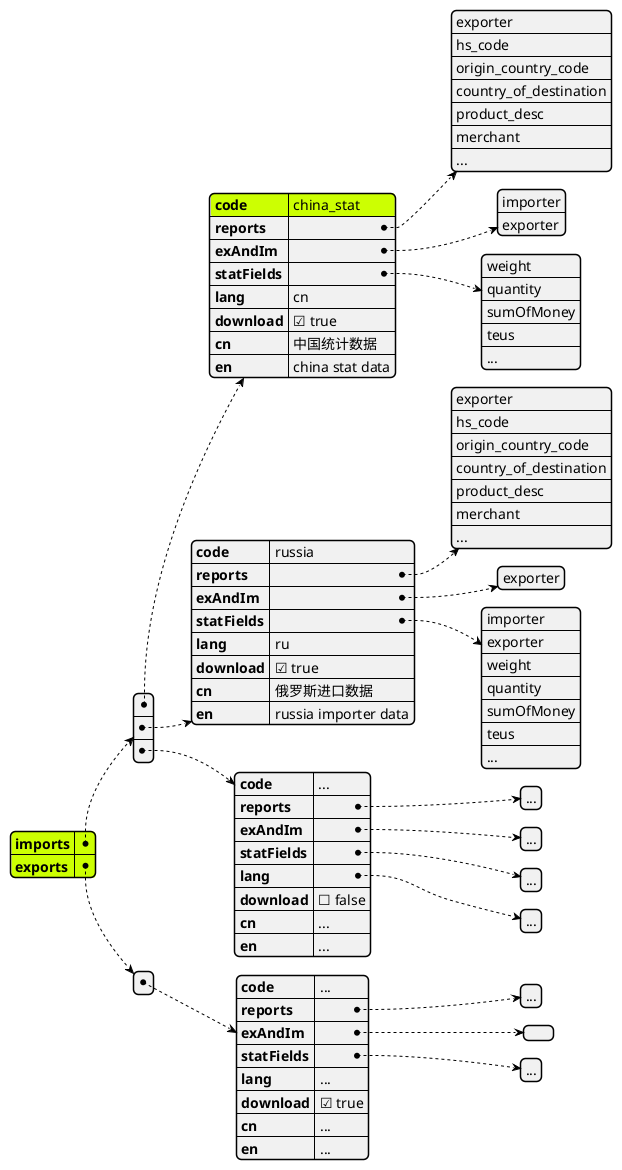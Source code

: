 @startjson
' <style>
' jsonDiagram {
'   node {
'     BackGroundColor Khaki
'     LineColor lightblue
'     FontName Helvetica
'     FontColor red
'     FontSize 18
'     FontStyle bold
'     RoundCorner 0
'     LineThickness 2
'     LineStyle 10;5
'     separator {
'       LineThickness 0.5
'       LineColor black
'       LineStyle 1;5
'     }
'   }
'   arrow {
'     BackGroundColor lightblue
'     LineColor green
'     LineThickness 2
'     LineStyle 2;5
'   }
'   highlight {
'     BackGroundColor red
'     FontColor white
'     FontStyle italic
'   }
' }
' </style>
#highlight "imports"
#highlight "imports" / "0" / "code" 
#highlight "exports"
' #highlight "address" / "city"
' #highlight "phoneNumbers" / "0" / "number"
{
	"imports": [{
			"code": "china_stat",
			"reports": [
				"exporter",
				"hs_code",
				"origin_country_code",
				"country_of_destination",
				"product_desc",
				"merchant",
				"..."
			],
			"exAndIm":[
				"importer",
				"exporter"
				],
			"statFields": [
				"weight",
				"quantity",
				"sumOfMoney",
				"teus",
				"..."
			],
			"lang": "cn",
			"download": true,
			"cn":"中国统计数据",
			"en":"china stat data"
		},
		{
			"code": "russia",
			"reports": [
				"exporter",
				"hs_code",
				"origin_country_code",
				"country_of_destination",
				"product_desc",
				"merchant",
				"..."
			],
			"exAndIm":[
				"exporter"
				],
			"statFields": [
				"importer",
				"exporter",
				"weight",
				"quantity",
				"sumOfMoney",
				"teus",
				"..."
			],
			"lang": "ru",
			"download": true,
			"cn":"俄罗斯进口数据",
			"en":"russia importer data"

		},
		{
			"code": "...",
			"reports": ["..."],
			"exAndIm":["..."],
			"statFields": ["..."],
			"lang": ["..."],
			"download": false,
			"cn":"...",
			"en":"..."

		}
	],
	"exports": [{
		"code": "...",
		"reports": ["..."],
		"exAndIm":[],
		"statFields": ["..."],
		"lang": "...",
		"download": true,
		"cn":"...",
		"en":"..."
	}]
}
@endjson